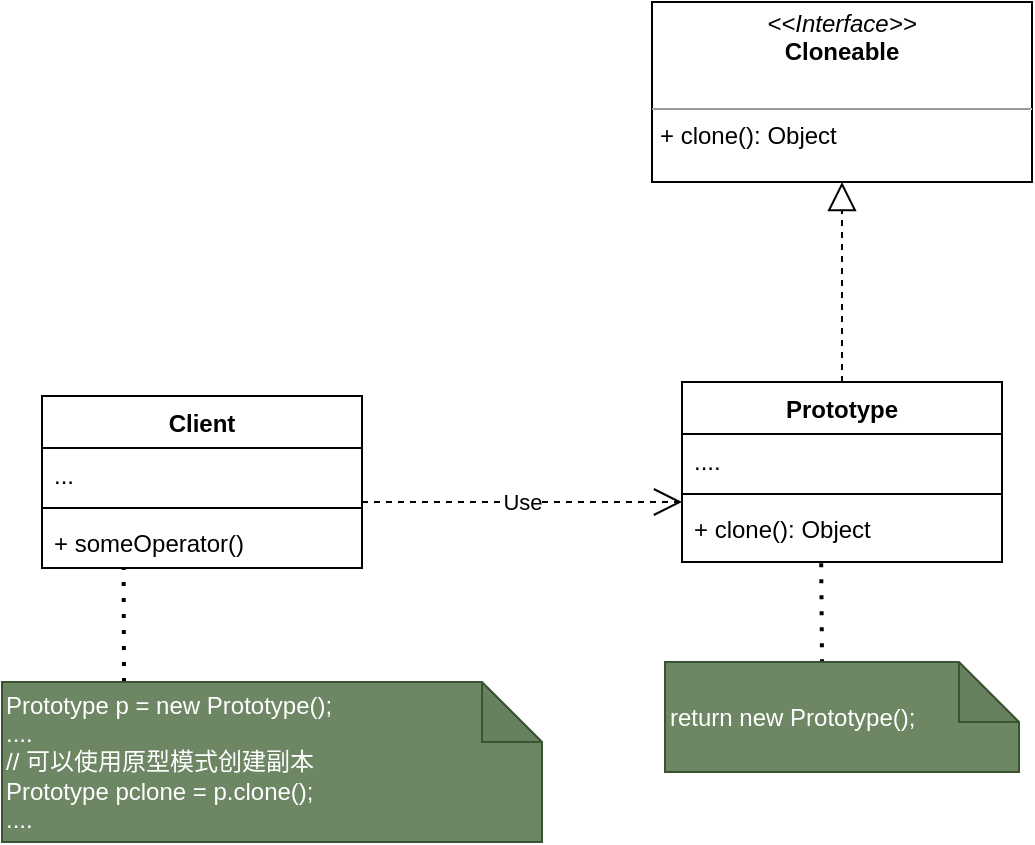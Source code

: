<mxfile version="20.5.1" type="github">
  <diagram id="jktTJtfP9Cg55kZzYath" name="第 1 页">
    <mxGraphModel dx="1550" dy="859" grid="1" gridSize="10" guides="1" tooltips="1" connect="1" arrows="1" fold="1" page="1" pageScale="1" pageWidth="827" pageHeight="1169" math="0" shadow="0">
      <root>
        <mxCell id="0" />
        <mxCell id="1" parent="0" />
        <mxCell id="mvyjczdC8JUSxk1QmA1q-14" value="Client" style="swimlane;fontStyle=1;align=center;verticalAlign=top;childLayout=stackLayout;horizontal=1;startSize=26;horizontalStack=0;resizeParent=1;resizeParentMax=0;resizeLast=0;collapsible=1;marginBottom=0;" vertex="1" parent="1">
          <mxGeometry x="130" y="407" width="160" height="86" as="geometry" />
        </mxCell>
        <mxCell id="mvyjczdC8JUSxk1QmA1q-15" value="..." style="text;strokeColor=none;fillColor=none;align=left;verticalAlign=top;spacingLeft=4;spacingRight=4;overflow=hidden;rotatable=0;points=[[0,0.5],[1,0.5]];portConstraint=eastwest;" vertex="1" parent="mvyjczdC8JUSxk1QmA1q-14">
          <mxGeometry y="26" width="160" height="26" as="geometry" />
        </mxCell>
        <mxCell id="mvyjczdC8JUSxk1QmA1q-16" value="" style="line;strokeWidth=1;fillColor=none;align=left;verticalAlign=middle;spacingTop=-1;spacingLeft=3;spacingRight=3;rotatable=0;labelPosition=right;points=[];portConstraint=eastwest;strokeColor=inherit;" vertex="1" parent="mvyjczdC8JUSxk1QmA1q-14">
          <mxGeometry y="52" width="160" height="8" as="geometry" />
        </mxCell>
        <mxCell id="mvyjczdC8JUSxk1QmA1q-17" value="+ someOperator()" style="text;strokeColor=none;fillColor=none;align=left;verticalAlign=top;spacingLeft=4;spacingRight=4;overflow=hidden;rotatable=0;points=[[0,0.5],[1,0.5]];portConstraint=eastwest;" vertex="1" parent="mvyjczdC8JUSxk1QmA1q-14">
          <mxGeometry y="60" width="160" height="26" as="geometry" />
        </mxCell>
        <mxCell id="mvyjczdC8JUSxk1QmA1q-18" value="Prototype" style="swimlane;fontStyle=1;align=center;verticalAlign=top;childLayout=stackLayout;horizontal=1;startSize=26;horizontalStack=0;resizeParent=1;resizeParentMax=0;resizeLast=0;collapsible=1;marginBottom=0;" vertex="1" parent="1">
          <mxGeometry x="450" y="400" width="160" height="90" as="geometry" />
        </mxCell>
        <mxCell id="mvyjczdC8JUSxk1QmA1q-19" value="...." style="text;strokeColor=none;fillColor=none;align=left;verticalAlign=top;spacingLeft=4;spacingRight=4;overflow=hidden;rotatable=0;points=[[0,0.5],[1,0.5]];portConstraint=eastwest;fontStyle=0" vertex="1" parent="mvyjczdC8JUSxk1QmA1q-18">
          <mxGeometry y="26" width="160" height="26" as="geometry" />
        </mxCell>
        <mxCell id="mvyjczdC8JUSxk1QmA1q-20" value="" style="line;strokeWidth=1;fillColor=none;align=left;verticalAlign=middle;spacingTop=-1;spacingLeft=3;spacingRight=3;rotatable=0;labelPosition=right;points=[];portConstraint=eastwest;strokeColor=inherit;" vertex="1" parent="mvyjczdC8JUSxk1QmA1q-18">
          <mxGeometry y="52" width="160" height="8" as="geometry" />
        </mxCell>
        <mxCell id="mvyjczdC8JUSxk1QmA1q-22" value="+ clone(): Object" style="text;strokeColor=none;fillColor=none;align=left;verticalAlign=top;spacingLeft=4;spacingRight=4;overflow=hidden;rotatable=0;points=[[0,0.5],[1,0.5]];portConstraint=eastwest;fontStyle=0" vertex="1" parent="mvyjczdC8JUSxk1QmA1q-18">
          <mxGeometry y="60" width="160" height="30" as="geometry" />
        </mxCell>
        <mxCell id="mvyjczdC8JUSxk1QmA1q-23" value="Use" style="endArrow=open;endSize=12;dashed=1;html=1;rounded=0;" edge="1" parent="1">
          <mxGeometry width="160" relative="1" as="geometry">
            <mxPoint x="290" y="460" as="sourcePoint" />
            <mxPoint x="450" y="460" as="targetPoint" />
          </mxGeometry>
        </mxCell>
        <mxCell id="mvyjczdC8JUSxk1QmA1q-28" value="&lt;p style=&quot;margin:0px;margin-top:4px;text-align:center;&quot;&gt;&lt;i&gt;&amp;lt;&amp;lt;Interface&amp;gt;&amp;gt;&lt;/i&gt;&lt;br&gt;&lt;b&gt;Cloneable&lt;/b&gt;&lt;/p&gt;&lt;br&gt;&lt;hr size=&quot;1&quot;&gt;&lt;p style=&quot;margin:0px;margin-left:4px;&quot;&gt;+ clone(): Object&lt;br&gt;&lt;/p&gt;" style="verticalAlign=top;align=left;overflow=fill;fontSize=12;fontFamily=Helvetica;html=1;" vertex="1" parent="1">
          <mxGeometry x="435" y="210" width="190" height="90" as="geometry" />
        </mxCell>
        <mxCell id="mvyjczdC8JUSxk1QmA1q-30" value="" style="endArrow=block;dashed=1;endFill=0;endSize=12;html=1;rounded=0;exitX=0.5;exitY=0;exitDx=0;exitDy=0;entryX=0.5;entryY=1;entryDx=0;entryDy=0;" edge="1" parent="1" source="mvyjczdC8JUSxk1QmA1q-18" target="mvyjczdC8JUSxk1QmA1q-28">
          <mxGeometry width="160" relative="1" as="geometry">
            <mxPoint x="480" y="350" as="sourcePoint" />
            <mxPoint x="640" y="350" as="targetPoint" />
          </mxGeometry>
        </mxCell>
        <mxCell id="mvyjczdC8JUSxk1QmA1q-31" value="" style="endArrow=none;dashed=1;html=1;dashPattern=1 3;strokeWidth=2;rounded=0;entryX=0.435;entryY=1.007;entryDx=0;entryDy=0;entryPerimeter=0;exitX=0.469;exitY=0.011;exitDx=0;exitDy=0;exitPerimeter=0;" edge="1" parent="1" target="mvyjczdC8JUSxk1QmA1q-22">
          <mxGeometry width="50" height="50" relative="1" as="geometry">
            <mxPoint x="520.013" y="540.605" as="sourcePoint" />
            <mxPoint x="450" y="505" as="targetPoint" />
          </mxGeometry>
        </mxCell>
        <mxCell id="mvyjczdC8JUSxk1QmA1q-34" value="" style="endArrow=none;dashed=1;html=1;dashPattern=1 3;strokeWidth=2;rounded=0;entryX=0.255;entryY=0.985;entryDx=0;entryDy=0;entryPerimeter=0;" edge="1" parent="1" target="mvyjczdC8JUSxk1QmA1q-17">
          <mxGeometry width="50" height="50" relative="1" as="geometry">
            <mxPoint x="171" y="550" as="sourcePoint" />
            <mxPoint x="220" y="520" as="targetPoint" />
          </mxGeometry>
        </mxCell>
        <mxCell id="mvyjczdC8JUSxk1QmA1q-35" value="Prototype p = new Prototype();&lt;br&gt;....&lt;br&gt;// 可以使用原型模式创建副本&lt;br&gt;Prototype pclone = p.clone();&lt;br&gt;...." style="shape=note;whiteSpace=wrap;html=1;backgroundOutline=1;darkOpacity=0.05;align=left;fillColor=#6d8764;fontColor=#ffffff;strokeColor=#3A5431;" vertex="1" parent="1">
          <mxGeometry x="110" y="550" width="270" height="80" as="geometry" />
        </mxCell>
        <mxCell id="mvyjczdC8JUSxk1QmA1q-36" value="return new Prototype();" style="shape=note;whiteSpace=wrap;html=1;backgroundOutline=1;darkOpacity=0.05;align=left;fillColor=#6d8764;fontColor=#ffffff;strokeColor=#3A5431;" vertex="1" parent="1">
          <mxGeometry x="441.5" y="540" width="177" height="55" as="geometry" />
        </mxCell>
      </root>
    </mxGraphModel>
  </diagram>
</mxfile>
